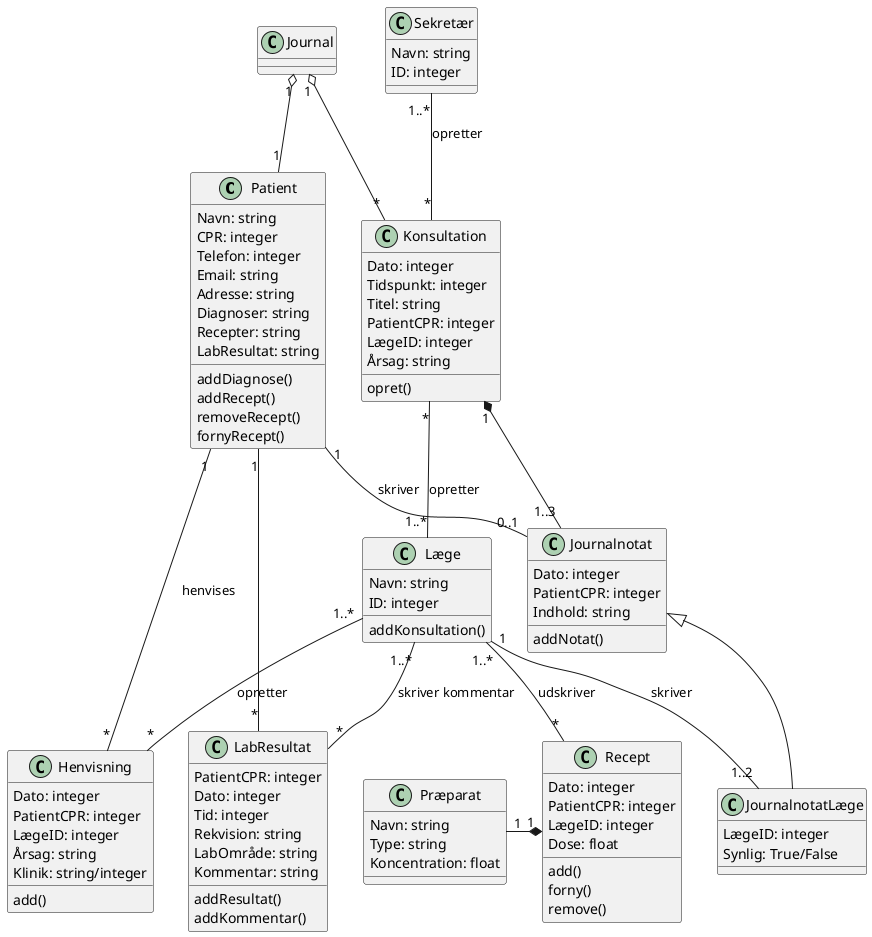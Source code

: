 @startuml

class Patient{
Navn: string
CPR: integer
Telefon: integer
Email: string
Adresse: string
Diagnoser: string
Recepter: string
LabResultat: string
addDiagnose()
addRecept()
removeRecept()
fornyRecept()
}

class Læge{
Navn: string
ID: integer
addKonsultation()
}

class Sekretær{
Navn: string
ID: integer
}

class LabResultat{
PatientCPR: integer
Dato: integer
Tid: integer
Rekvision: string
LabOmråde: string
Kommentar: string
addResultat()
addKommentar()
}

class Recept{
Dato: integer
PatientCPR: integer
LægeID: integer
Dose: float
add()
forny()
remove()
}

class Henvisning{
Dato: integer
PatientCPR: integer
LægeID: integer
Årsag: string
Klinik: string/integer
add()
}

class Journalnotat{
Dato: integer
PatientCPR: integer
Indhold: string
addNotat()
}

class JournalnotatLæge{
LægeID: integer
Synlig: True/False
}

class Journal{
}

class Konsultation{
Dato: integer
Tidspunkt: integer
Titel: string
PatientCPR: integer
LægeID: integer
Årsag: string
opret()
}

class Præparat{
Navn: string
Type: string
Koncentration: float
}

Læge"1..*" -u- "*"Konsultation : opretter
Sekretær"1..*" -- "*"Konsultation : opretter
Patient "1"-- "0..1"Journalnotat : skriver
Patient "1"--"*" Henvisning : henvises
Patient "1"-r-"*" LabResultat
Læge "1..*"--"*" LabResultat : skriver kommentar
Læge "1" -- "1..2"JournalnotatLæge : skriver
Læge"1..*" -- "*"Henvisning : opretter
Læge"1..*" -- "*"Recept : udskriver

Journal "1" o-- "*"Konsultation
Journal "1" o-- "1" Patient
Konsultation"1" *-- "1..3"Journalnotat
Recept"1" *-l- "1"Præparat

Journalnotat<|--JournalnotatLæge
@enduml
